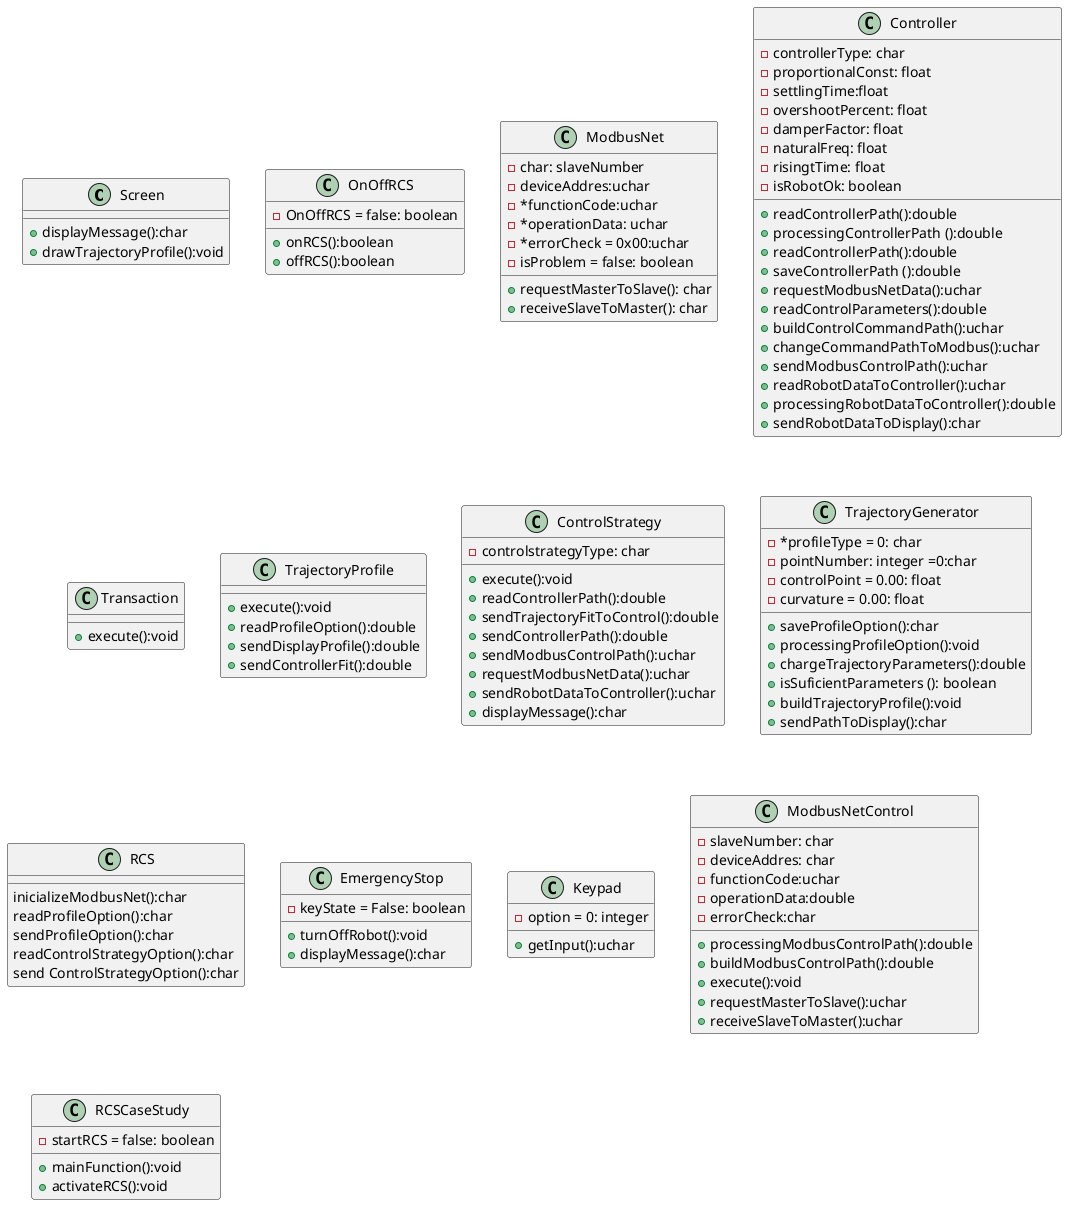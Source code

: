@startuml
class Screen{
 +displayMessage():char
 +drawTrajectoryProfile():void
}

class OnOffRCS {
 -OnOffRCS = false: boolean
+onRCS():boolean 
+offRCS():boolean 
}
class ModbusNet {
    -char: slaveNumber
-deviceAddres:uchar
-*functionCode:uchar
-*operationData: uchar
-*errorCheck = 0x00:uchar
-isProblem = false: boolean
+requestMasterToSlave(): char 
+receiveSlaveToMaster(): char
}
class Controller {
-controllerType: char
-proportionalConst: float
-settlingTime:float
-overshootPercent: float
-damperFactor: float
-naturalFreq: float
-risingtTime: float
-isRobotOk: boolean
+readControllerPath():double
+processingControllerPath ():double
+readControllerPath():double
+saveControllerPath ():double
+requestModbusNetData():uchar
+readControlParameters():double
+buildControlCommandPath():uchar
+changeCommandPathToModbus():uchar
+sendModbusControlPath():uchar
+readRobotDataToController():uchar
+processingRobotDataToController():double
+sendRobotDataToDisplay():char
}
class Transaction{
+execute():void
}
class TrajectoryProfile{
+execute():void
+readProfileOption():double
+sendDisplayProfile():double
+sendControllerFit():double 
}
class ControlStrategy{
-controlstrategyType: char
+execute():void
+readControllerPath():double
+sendTrajectoryFitToControl():double
+sendControllerPath():double
+sendModbusControlPath():uchar
+requestModbusNetData():uchar
+sendRobotDataToController():uchar
+displayMessage():char
}
class TrajectoryGenerator{
-*profileType = 0: char
-pointNumber: integer =0:char
-controlPoint = 0.00: float
-curvature = 0.00: float
+saveProfileOption():char
+processingProfileOption():void
+chargeTrajectoryParameters():double
+isSuficientParameters (): boolean
+buildTrajectoryProfile():void
+sendPathToDisplay():char
}
class RCS{
inicializeModbusNet():char
readProfileOption():char
sendProfileOption():char
readControlStrategyOption():char
send ControlStrategyOption():char
}
class EmergencyStop{
-keyState = False: boolean
+turnOffRobot():void 
+displayMessage():char
}
class Keypad{
-option = 0: integer
+getInput():uchar
}
class ModbusNetControl{
-slaveNumber: char
-deviceAddres: char 
-functionCode:uchar
-operationData:double
-errorCheck:char
+processingModbusControlPath():double
+buildModbusControlPath():double
+execute():void
+requestMasterToSlave():uchar
+receiveSlaveToMaster():uchar
}
class RCSCaseStudy{
-startRCS = false: boolean
+mainFunction():void
+activateRCS():void
}
@enduml